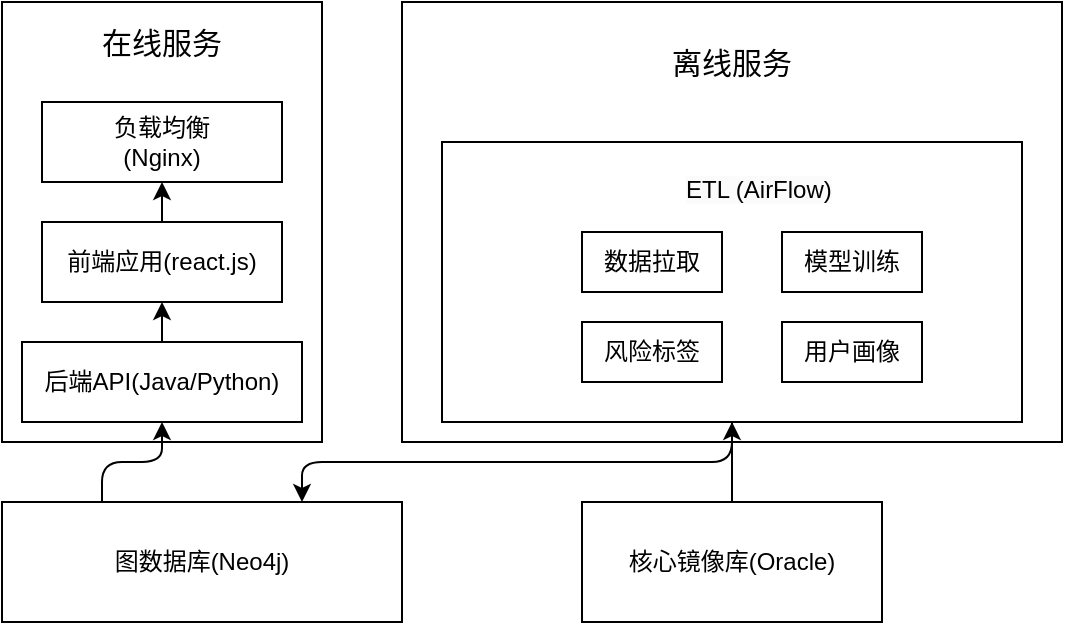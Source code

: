 <mxfile version="21.5.2" type="github" pages="7">
  <diagram id="6RgydICrqF_Up7Ot6GvI" name="技术架构图">
    <mxGraphModel dx="2074" dy="1155" grid="1" gridSize="10" guides="1" tooltips="1" connect="1" arrows="1" fold="1" page="1" pageScale="1" pageWidth="850" pageHeight="1100" math="0" shadow="0">
      <root>
        <mxCell id="0" />
        <mxCell id="1" parent="0" />
        <mxCell id="YqAz-h-w6HjdcNSitB7i-6" value="" style="rounded=0;whiteSpace=wrap;html=1;" parent="1" vertex="1">
          <mxGeometry x="120" y="280" width="160" height="220" as="geometry" />
        </mxCell>
        <mxCell id="YqAz-h-w6HjdcNSitB7i-1" value="前端应用(react.js)" style="rounded=0;whiteSpace=wrap;html=1;" parent="1" vertex="1">
          <mxGeometry x="140" y="390" width="120" height="40" as="geometry" />
        </mxCell>
        <mxCell id="YqAz-h-w6HjdcNSitB7i-2" value="后端API(Java/Python)" style="rounded=0;whiteSpace=wrap;html=1;" parent="1" vertex="1">
          <mxGeometry x="130" y="450" width="140" height="40" as="geometry" />
        </mxCell>
        <mxCell id="YqAz-h-w6HjdcNSitB7i-3" value="" style="endArrow=classic;html=1;entryX=0.5;entryY=1;entryDx=0;entryDy=0;exitX=0.5;exitY=0;exitDx=0;exitDy=0;" parent="1" source="YqAz-h-w6HjdcNSitB7i-2" target="YqAz-h-w6HjdcNSitB7i-1" edge="1">
          <mxGeometry width="50" height="50" relative="1" as="geometry">
            <mxPoint x="390" y="560" as="sourcePoint" />
            <mxPoint x="440" y="510" as="targetPoint" />
          </mxGeometry>
        </mxCell>
        <mxCell id="YqAz-h-w6HjdcNSitB7i-4" value="图数据库(Neo4j)" style="rounded=0;whiteSpace=wrap;html=1;" parent="1" vertex="1">
          <mxGeometry x="120" y="530" width="200" height="60" as="geometry" />
        </mxCell>
        <mxCell id="YqAz-h-w6HjdcNSitB7i-8" value="&lt;font style=&quot;font-size: 15px&quot;&gt;在线服务&lt;/font&gt;" style="text;html=1;strokeColor=none;fillColor=none;align=center;verticalAlign=middle;whiteSpace=wrap;rounded=0;" parent="1" vertex="1">
          <mxGeometry x="160" y="290" width="80" height="20" as="geometry" />
        </mxCell>
        <mxCell id="YqAz-h-w6HjdcNSitB7i-9" value="" style="rounded=0;whiteSpace=wrap;html=1;" parent="1" vertex="1">
          <mxGeometry x="320" y="280" width="330" height="220" as="geometry" />
        </mxCell>
        <mxCell id="YqAz-h-w6HjdcNSitB7i-13" value="&lt;font style=&quot;font-size: 15px&quot;&gt;离线服务&lt;/font&gt;" style="text;html=1;strokeColor=none;fillColor=none;align=center;verticalAlign=middle;whiteSpace=wrap;rounded=0;" parent="1" vertex="1">
          <mxGeometry x="445" y="300" width="80" height="20" as="geometry" />
        </mxCell>
        <mxCell id="YqAz-h-w6HjdcNSitB7i-24" value="" style="edgeStyle=elbowEdgeStyle;elbow=vertical;endArrow=classic;html=1;entryX=0.5;entryY=1;entryDx=0;entryDy=0;exitX=0.25;exitY=0;exitDx=0;exitDy=0;" parent="1" source="YqAz-h-w6HjdcNSitB7i-4" target="YqAz-h-w6HjdcNSitB7i-2" edge="1">
          <mxGeometry width="50" height="50" relative="1" as="geometry">
            <mxPoint x="390" y="510" as="sourcePoint" />
            <mxPoint x="440" y="460" as="targetPoint" />
          </mxGeometry>
        </mxCell>
        <mxCell id="YqAz-h-w6HjdcNSitB7i-25" value="" style="edgeStyle=elbowEdgeStyle;elbow=vertical;endArrow=classic;html=1;exitX=0.5;exitY=1;exitDx=0;exitDy=0;entryX=0.75;entryY=0;entryDx=0;entryDy=0;" parent="1" source="YqAz-h-w6HjdcNSitB7i-10" target="YqAz-h-w6HjdcNSitB7i-4" edge="1">
          <mxGeometry width="50" height="50" relative="1" as="geometry">
            <mxPoint x="245" y="540" as="sourcePoint" />
            <mxPoint x="406" y="540" as="targetPoint" />
            <Array as="points">
              <mxPoint x="380" y="510" />
            </Array>
          </mxGeometry>
        </mxCell>
        <mxCell id="YqAz-h-w6HjdcNSitB7i-26" value="核心镜像库(Oracle)" style="rounded=0;whiteSpace=wrap;html=1;" parent="1" vertex="1">
          <mxGeometry x="410" y="530" width="150" height="60" as="geometry" />
        </mxCell>
        <mxCell id="YqAz-h-w6HjdcNSitB7i-27" value="" style="edgeStyle=elbowEdgeStyle;elbow=vertical;endArrow=none;html=1;exitX=0.5;exitY=1;exitDx=0;exitDy=0;entryX=0.5;entryY=0;entryDx=0;entryDy=0;startArrow=classic;startFill=1;endFill=0;" parent="1" source="YqAz-h-w6HjdcNSitB7i-10" target="YqAz-h-w6HjdcNSitB7i-26" edge="1">
          <mxGeometry width="50" height="50" relative="1" as="geometry">
            <mxPoint x="495" y="440" as="sourcePoint" />
            <mxPoint x="407.5" y="540" as="targetPoint" />
          </mxGeometry>
        </mxCell>
        <mxCell id="YqAz-h-w6HjdcNSitB7i-28" value="负载均衡&lt;br&gt;(Nginx)" style="rounded=0;whiteSpace=wrap;html=1;" parent="1" vertex="1">
          <mxGeometry x="140" y="330" width="120" height="40" as="geometry" />
        </mxCell>
        <mxCell id="WWkaOVveXMTfVkWo0E1d-1" value="" style="endArrow=classic;html=1;entryX=0.5;entryY=1;entryDx=0;entryDy=0;" parent="1" target="YqAz-h-w6HjdcNSitB7i-28" edge="1">
          <mxGeometry width="50" height="50" relative="1" as="geometry">
            <mxPoint x="200" y="390" as="sourcePoint" />
            <mxPoint x="210" y="440" as="targetPoint" />
          </mxGeometry>
        </mxCell>
        <mxCell id="YqAz-h-w6HjdcNSitB7i-10" value="" style="rounded=0;whiteSpace=wrap;html=1;" parent="1" vertex="1">
          <mxGeometry x="340" y="350" width="290" height="140" as="geometry" />
        </mxCell>
        <mxCell id="YqAz-h-w6HjdcNSitB7i-19" value="数据拉取" style="rounded=0;whiteSpace=wrap;html=1;" parent="1" vertex="1">
          <mxGeometry x="410" y="395" width="70" height="30" as="geometry" />
        </mxCell>
        <mxCell id="YqAz-h-w6HjdcNSitB7i-20" value="模型训练" style="rounded=0;whiteSpace=wrap;html=1;" parent="1" vertex="1">
          <mxGeometry x="510" y="395" width="70" height="30" as="geometry" />
        </mxCell>
        <mxCell id="YqAz-h-w6HjdcNSitB7i-21" value="风险标签" style="rounded=0;whiteSpace=wrap;html=1;" parent="1" vertex="1">
          <mxGeometry x="410" y="440" width="70" height="30" as="geometry" />
        </mxCell>
        <mxCell id="6HgxS2PyB8xYXit6VMzc-4" value="&lt;span style=&quot;color: rgb(0, 0, 0); font-family: Helvetica; font-size: 12px; font-style: normal; font-variant-ligatures: normal; font-variant-caps: normal; font-weight: 400; letter-spacing: normal; orphans: 2; text-align: center; text-indent: 0px; text-transform: none; widows: 2; word-spacing: 0px; -webkit-text-stroke-width: 0px; background-color: rgb(251, 251, 251); text-decoration-thickness: initial; text-decoration-style: initial; text-decoration-color: initial; float: none; display: inline !important;&quot;&gt;ETL (AirFlow)&lt;/span&gt;&lt;br style=&quot;border-color: var(--border-color); color: rgb(0, 0, 0); font-family: Helvetica; font-size: 12px; font-style: normal; font-variant-ligatures: normal; font-variant-caps: normal; font-weight: 400; letter-spacing: normal; orphans: 2; text-align: center; text-indent: 0px; text-transform: none; widows: 2; word-spacing: 0px; -webkit-text-stroke-width: 0px; background-color: rgb(251, 251, 251); text-decoration-thickness: initial; text-decoration-style: initial; text-decoration-color: initial;&quot;&gt;" style="text;whiteSpace=wrap;html=1;" vertex="1" parent="1">
          <mxGeometry x="460" y="360" width="80" height="30" as="geometry" />
        </mxCell>
        <mxCell id="6HgxS2PyB8xYXit6VMzc-5" value="用户画像" style="rounded=0;whiteSpace=wrap;html=1;" vertex="1" parent="1">
          <mxGeometry x="510" y="440" width="70" height="30" as="geometry" />
        </mxCell>
      </root>
    </mxGraphModel>
  </diagram>
  <diagram name="理赔 技术架构图" id="eTEM8Vd7qbDomg978h_h">
    <mxGraphModel dx="2074" dy="1155" grid="1" gridSize="10" guides="1" tooltips="1" connect="1" arrows="1" fold="1" page="1" pageScale="1" pageWidth="850" pageHeight="1100" math="0" shadow="0">
      <root>
        <mxCell id="pE2mRgv3mELLWKuftXED-0" />
        <mxCell id="pE2mRgv3mELLWKuftXED-1" parent="pE2mRgv3mELLWKuftXED-0" />
        <mxCell id="pE2mRgv3mELLWKuftXED-2" value="" style="rounded=0;whiteSpace=wrap;html=1;" parent="pE2mRgv3mELLWKuftXED-1" vertex="1">
          <mxGeometry x="130" y="170" width="530" height="240" as="geometry" />
        </mxCell>
        <mxCell id="pE2mRgv3mELLWKuftXED-3" value="前端应用(react.js)" style="rounded=0;whiteSpace=wrap;html=1;" parent="pE2mRgv3mELLWKuftXED-1" vertex="1">
          <mxGeometry x="350" y="270" width="120" height="40" as="geometry" />
        </mxCell>
        <mxCell id="pE2mRgv3mELLWKuftXED-5" value="" style="endArrow=classic;html=1;entryX=0.5;entryY=1;entryDx=0;entryDy=0;exitX=0.5;exitY=0;exitDx=0;exitDy=0;" parent="pE2mRgv3mELLWKuftXED-1" source="pE2mRgv3mELLWKuftXED-4" target="pE2mRgv3mELLWKuftXED-3" edge="1">
          <mxGeometry width="50" height="50" relative="1" as="geometry">
            <mxPoint x="389.5" y="450" as="sourcePoint" />
            <mxPoint x="439.5" y="400" as="targetPoint" />
          </mxGeometry>
        </mxCell>
        <mxCell id="pE2mRgv3mELLWKuftXED-6" value="图数据库(Neo4j)" style="rounded=0;whiteSpace=wrap;html=1;" parent="pE2mRgv3mELLWKuftXED-1" vertex="1">
          <mxGeometry x="130" y="420" width="250" height="60" as="geometry" />
        </mxCell>
        <mxCell id="pE2mRgv3mELLWKuftXED-7" value="&lt;font style=&quot;font-size: 15px&quot;&gt;在线服务&lt;/font&gt;" style="text;html=1;strokeColor=none;fillColor=none;align=center;verticalAlign=middle;whiteSpace=wrap;rounded=0;" parent="pE2mRgv3mELLWKuftXED-1" vertex="1">
          <mxGeometry x="370" y="180" width="80" height="20" as="geometry" />
        </mxCell>
        <mxCell id="pE2mRgv3mELLWKuftXED-14" value="" style="edgeStyle=elbowEdgeStyle;elbow=vertical;endArrow=classic;html=1;entryX=0.5;entryY=1;entryDx=0;entryDy=0;exitX=0.25;exitY=0;exitDx=0;exitDy=0;" parent="pE2mRgv3mELLWKuftXED-1" source="pE2mRgv3mELLWKuftXED-6" target="pE2mRgv3mELLWKuftXED-4" edge="1">
          <mxGeometry width="50" height="50" relative="1" as="geometry">
            <mxPoint x="400" y="400" as="sourcePoint" />
            <mxPoint x="450" y="350" as="targetPoint" />
          </mxGeometry>
        </mxCell>
        <mxCell id="pE2mRgv3mELLWKuftXED-18" value="负载均衡&lt;br&gt;(Nginx)" style="rounded=0;whiteSpace=wrap;html=1;" parent="pE2mRgv3mELLWKuftXED-1" vertex="1">
          <mxGeometry x="350" y="210" width="120" height="40" as="geometry" />
        </mxCell>
        <mxCell id="pE2mRgv3mELLWKuftXED-19" value="消息队列(RocketMQ)" style="rounded=0;whiteSpace=wrap;html=1;" parent="pE2mRgv3mELLWKuftXED-1" vertex="1">
          <mxGeometry x="430" y="420" width="230" height="60" as="geometry" />
        </mxCell>
        <mxCell id="pE2mRgv3mELLWKuftXED-20" value="" style="edgeStyle=elbowEdgeStyle;elbow=vertical;endArrow=classic;html=1;entryX=0.5;entryY=0;entryDx=0;entryDy=0;exitX=0.5;exitY=1;exitDx=0;exitDy=0;startArrow=none;" parent="pE2mRgv3mELLWKuftXED-1" source="pE2mRgv3mELLWKuftXED-4" target="pE2mRgv3mELLWKuftXED-19" edge="1">
          <mxGeometry width="50" height="50" relative="1" as="geometry">
            <mxPoint x="576" y="310" as="sourcePoint" />
            <mxPoint x="290" y="430" as="targetPoint" />
            <Array as="points" />
          </mxGeometry>
        </mxCell>
        <mxCell id="pE2mRgv3mELLWKuftXED-21" value="" style="endArrow=classic;html=1;entryX=0.5;entryY=1;entryDx=0;entryDy=0;exitX=0.5;exitY=0;exitDx=0;exitDy=0;" parent="pE2mRgv3mELLWKuftXED-1" source="pE2mRgv3mELLWKuftXED-3" target="pE2mRgv3mELLWKuftXED-18" edge="1">
          <mxGeometry width="50" height="50" relative="1" as="geometry">
            <mxPoint x="199.5" y="280" as="sourcePoint" />
            <mxPoint x="209.5" y="330" as="targetPoint" />
          </mxGeometry>
        </mxCell>
        <mxCell id="pE2mRgv3mELLWKuftXED-4" value="后端API(Spring-boot)" style="rounded=0;whiteSpace=wrap;html=1;" parent="pE2mRgv3mELLWKuftXED-1" vertex="1">
          <mxGeometry x="350" y="330" width="120" height="40" as="geometry" />
        </mxCell>
      </root>
    </mxGraphModel>
  </diagram>
  <diagram id="1FFrUQSaYlRMK2MxnAn0" name="应用部署拓扑图">
    <mxGraphModel dx="2074" dy="1098" grid="1" gridSize="10" guides="1" tooltips="1" connect="1" arrows="1" fold="1" page="1" pageScale="1" pageWidth="850" pageHeight="1100" math="0" shadow="0">
      <root>
        <mxCell id="J6lK3gyfPiSJ5bxAy8dW-0" />
        <mxCell id="J6lK3gyfPiSJ5bxAy8dW-1" parent="J6lK3gyfPiSJ5bxAy8dW-0" />
        <mxCell id="AL0lNUOTVu000i6iDyiC-1" value="" style="rounded=0;whiteSpace=wrap;html=1;" parent="J6lK3gyfPiSJ5bxAy8dW-1" vertex="1">
          <mxGeometry x="150" y="453" width="120" height="87" as="geometry" />
        </mxCell>
        <mxCell id="aVLW0IZ21ZddwJ_39W-8-0" value="高可用/负载均衡&lt;br&gt;(Nginx)" style="rounded=0;whiteSpace=wrap;html=1;" parent="J6lK3gyfPiSJ5bxAy8dW-1" vertex="1">
          <mxGeometry x="350" y="140" width="120" height="60" as="geometry" />
        </mxCell>
        <mxCell id="aVLW0IZ21ZddwJ_39W-8-8" value="" style="group" parent="J6lK3gyfPiSJ5bxAy8dW-1" vertex="1" connectable="0">
          <mxGeometry x="150" y="230" width="250" height="200" as="geometry" />
        </mxCell>
        <mxCell id="aVLW0IZ21ZddwJ_39W-8-1" value="" style="rounded=0;whiteSpace=wrap;html=1;" parent="aVLW0IZ21ZddwJ_39W-8-8" vertex="1">
          <mxGeometry width="250" height="200" as="geometry" />
        </mxCell>
        <mxCell id="aVLW0IZ21ZddwJ_39W-8-2" value="风险图谱服务器1" style="text;html=1;strokeColor=none;fillColor=none;align=center;verticalAlign=middle;whiteSpace=wrap;rounded=0;" parent="aVLW0IZ21ZddwJ_39W-8-8" vertex="1">
          <mxGeometry x="78.75" y="176.471" width="92.5" height="16.0" as="geometry" />
        </mxCell>
        <mxCell id="aVLW0IZ21ZddwJ_39W-8-3" value="前端(React.js)" style="rounded=0;whiteSpace=wrap;html=1;" parent="aVLW0IZ21ZddwJ_39W-8-8" vertex="1">
          <mxGeometry x="65" y="16.0" width="120" height="32.0" as="geometry" />
        </mxCell>
        <mxCell id="aVLW0IZ21ZddwJ_39W-8-5" value="后端API(Spring-boot)" style="rounded=0;whiteSpace=wrap;html=1;" parent="aVLW0IZ21ZddwJ_39W-8-8" vertex="1">
          <mxGeometry x="65" y="58.4" width="120" height="32.0" as="geometry" />
        </mxCell>
        <mxCell id="aVLW0IZ21ZddwJ_39W-8-6" value="图数据库(Neo4j)" style="rounded=0;whiteSpace=wrap;html=1;" parent="aVLW0IZ21ZddwJ_39W-8-8" vertex="1">
          <mxGeometry x="65" y="140.002" width="120" height="32.0" as="geometry" />
        </mxCell>
        <mxCell id="wgF61aFh5HUikAAwYfkf-1" value="后端API(FastAPI)" style="rounded=0;whiteSpace=wrap;html=1;" vertex="1" parent="aVLW0IZ21ZddwJ_39W-8-8">
          <mxGeometry x="65" y="100.0" width="120" height="32.0" as="geometry" />
        </mxCell>
        <mxCell id="aVLW0IZ21ZddwJ_39W-8-9" value="" style="group" parent="J6lK3gyfPiSJ5bxAy8dW-1" vertex="1" connectable="0">
          <mxGeometry x="425" y="230" width="315" height="200" as="geometry" />
        </mxCell>
        <mxCell id="aVLW0IZ21ZddwJ_39W-8-10" value="" style="rounded=0;whiteSpace=wrap;html=1;" parent="aVLW0IZ21ZddwJ_39W-8-9" vertex="1">
          <mxGeometry width="250" height="200" as="geometry" />
        </mxCell>
        <mxCell id="aVLW0IZ21ZddwJ_39W-8-11" value="风险图谱服务器2" style="text;html=1;strokeColor=none;fillColor=none;align=center;verticalAlign=middle;whiteSpace=wrap;rounded=0;" parent="aVLW0IZ21ZddwJ_39W-8-9" vertex="1">
          <mxGeometry x="78.75" y="180.0" width="92.5" height="16.0" as="geometry" />
        </mxCell>
        <mxCell id="aVLW0IZ21ZddwJ_39W-8-12" value="前端(React.js)" style="rounded=0;whiteSpace=wrap;html=1;" parent="aVLW0IZ21ZddwJ_39W-8-9" vertex="1">
          <mxGeometry x="65" y="16.0" width="120" height="32.0" as="geometry" />
        </mxCell>
        <mxCell id="aVLW0IZ21ZddwJ_39W-8-14" value="后端API(Spring-boot)" style="rounded=0;whiteSpace=wrap;html=1;" parent="aVLW0IZ21ZddwJ_39W-8-9" vertex="1">
          <mxGeometry x="65" y="58.4" width="120" height="32.0" as="geometry" />
        </mxCell>
        <mxCell id="aVLW0IZ21ZddwJ_39W-8-15" value="图数据库(Neo4j)" style="rounded=0;whiteSpace=wrap;html=1;" parent="aVLW0IZ21ZddwJ_39W-8-9" vertex="1">
          <mxGeometry x="65" y="140" width="120" height="32.0" as="geometry" />
        </mxCell>
        <mxCell id="wgF61aFh5HUikAAwYfkf-4" value="后端API(FastAPI)" style="rounded=0;whiteSpace=wrap;html=1;" vertex="1" parent="aVLW0IZ21ZddwJ_39W-8-9">
          <mxGeometry x="65" y="98" width="120" height="32.0" as="geometry" />
        </mxCell>
        <mxCell id="iB21ljo4fx0id0gEnMYG-0" value="" style="edgeStyle=elbowEdgeStyle;elbow=vertical;endArrow=classic;html=1;exitX=0.5;exitY=0;exitDx=0;exitDy=0;" parent="J6lK3gyfPiSJ5bxAy8dW-1" source="aVLW0IZ21ZddwJ_39W-8-3" target="aVLW0IZ21ZddwJ_39W-8-0" edge="1">
          <mxGeometry width="50" height="50" relative="1" as="geometry">
            <mxPoint x="400" y="460" as="sourcePoint" />
            <mxPoint x="410" y="210" as="targetPoint" />
            <Array as="points">
              <mxPoint x="340" y="220" />
            </Array>
          </mxGeometry>
        </mxCell>
        <mxCell id="iB21ljo4fx0id0gEnMYG-1" value="" style="edgeStyle=elbowEdgeStyle;elbow=vertical;endArrow=classic;html=1;exitX=0.5;exitY=0;exitDx=0;exitDy=0;entryX=0.5;entryY=1;entryDx=0;entryDy=0;" parent="J6lK3gyfPiSJ5bxAy8dW-1" source="aVLW0IZ21ZddwJ_39W-8-12" target="aVLW0IZ21ZddwJ_39W-8-0" edge="1">
          <mxGeometry width="50" height="50" relative="1" as="geometry">
            <mxPoint x="285" y="260" as="sourcePoint" />
            <mxPoint x="420" y="220" as="targetPoint" />
            <Array as="points">
              <mxPoint x="480" y="220" />
            </Array>
          </mxGeometry>
        </mxCell>
        <mxCell id="iB21ljo4fx0id0gEnMYG-2" value="" style="edgeStyle=elbowEdgeStyle;elbow=vertical;endArrow=classic;html=1;exitX=0.5;exitY=0;exitDx=0;exitDy=0;entryX=0.5;entryY=1;entryDx=0;entryDy=0;" parent="J6lK3gyfPiSJ5bxAy8dW-1" source="aVLW0IZ21ZddwJ_39W-8-29" target="aVLW0IZ21ZddwJ_39W-8-15" edge="1">
          <mxGeometry width="50" height="50" relative="1" as="geometry">
            <mxPoint x="400" y="413" as="sourcePoint" />
            <mxPoint x="450" y="363" as="targetPoint" />
            <Array as="points">
              <mxPoint x="510" y="443" />
            </Array>
          </mxGeometry>
        </mxCell>
        <mxCell id="iB21ljo4fx0id0gEnMYG-3" value="" style="edgeStyle=elbowEdgeStyle;elbow=vertical;endArrow=classic;html=1;exitX=0.5;exitY=0;exitDx=0;exitDy=0;entryX=0.5;entryY=1;entryDx=0;entryDy=0;" parent="J6lK3gyfPiSJ5bxAy8dW-1" source="aVLW0IZ21ZddwJ_39W-8-29" target="aVLW0IZ21ZddwJ_39W-8-6" edge="1">
          <mxGeometry width="50" height="50" relative="1" as="geometry">
            <mxPoint x="465" y="483" as="sourcePoint" />
            <mxPoint x="560" y="403" as="targetPoint" />
            <Array as="points">
              <mxPoint x="370" y="443" />
            </Array>
          </mxGeometry>
        </mxCell>
        <mxCell id="aVLW0IZ21ZddwJ_39W-8-17" value="" style="rounded=0;whiteSpace=wrap;html=1;" parent="J6lK3gyfPiSJ5bxAy8dW-1" vertex="1">
          <mxGeometry x="300" y="453" width="380" height="170" as="geometry" />
        </mxCell>
        <mxCell id="aVLW0IZ21ZddwJ_39W-8-28" value="核心镜像&lt;br&gt;(Oracle)" style="rounded=0;whiteSpace=wrap;html=1;" parent="J6lK3gyfPiSJ5bxAy8dW-1" vertex="1">
          <mxGeometry x="197.5" y="473" width="55" height="60" as="geometry" />
        </mxCell>
        <mxCell id="iB21ljo4fx0id0gEnMYG-5" value="" style="endArrow=classic;html=1;exitX=1;exitY=0.5;exitDx=0;exitDy=0;entryX=0;entryY=0.5;entryDx=0;entryDy=0;" parent="J6lK3gyfPiSJ5bxAy8dW-1" source="aVLW0IZ21ZddwJ_39W-8-28" target="8Hg2ruLWPWHMfm1rcw9i-0" edge="1">
          <mxGeometry width="50" height="50" relative="1" as="geometry">
            <mxPoint x="400" y="413" as="sourcePoint" />
            <mxPoint x="430" y="383" as="targetPoint" />
          </mxGeometry>
        </mxCell>
        <mxCell id="AL0lNUOTVu000i6iDyiC-0" value="" style="group" parent="J6lK3gyfPiSJ5bxAy8dW-1" vertex="1" connectable="0">
          <mxGeometry x="310" y="473" width="352.5" height="140" as="geometry" />
        </mxCell>
        <mxCell id="aVLW0IZ21ZddwJ_39W-8-18" value="模型训练服务器" style="text;html=1;strokeColor=none;fillColor=none;align=center;verticalAlign=middle;whiteSpace=wrap;rounded=0;" parent="AL0lNUOTVu000i6iDyiC-0" vertex="1">
          <mxGeometry x="122.5" y="120" width="95" height="20" as="geometry" />
        </mxCell>
        <mxCell id="aVLW0IZ21ZddwJ_39W-8-26" value="系统监控组件" style="rounded=0;whiteSpace=wrap;html=1;" parent="AL0lNUOTVu000i6iDyiC-0" vertex="1">
          <mxGeometry y="90" width="100" height="30" as="geometry" />
        </mxCell>
        <mxCell id="aVLW0IZ21ZddwJ_39W-8-27" value="模型迭代性能监控组件" style="rounded=0;whiteSpace=wrap;html=1;" parent="AL0lNUOTVu000i6iDyiC-0" vertex="1">
          <mxGeometry x="227.5" y="90" width="125" height="30" as="geometry" />
        </mxCell>
        <mxCell id="aVLW0IZ21ZddwJ_39W-8-29" value="&lt;br&gt;&lt;br&gt;&lt;br&gt;Airflow" style="rounded=0;whiteSpace=wrap;html=1;" parent="AL0lNUOTVu000i6iDyiC-0" vertex="1">
          <mxGeometry width="350" height="60" as="geometry" />
        </mxCell>
        <mxCell id="8Hg2ruLWPWHMfm1rcw9i-0" value="数据拉取" style="rounded=0;whiteSpace=wrap;html=1;" parent="AL0lNUOTVu000i6iDyiC-0" vertex="1">
          <mxGeometry x="19.75" y="15" width="60.5" height="30" as="geometry" />
        </mxCell>
        <mxCell id="8Hg2ruLWPWHMfm1rcw9i-1" value="模型训练" style="rounded=0;whiteSpace=wrap;html=1;" parent="AL0lNUOTVu000i6iDyiC-0" vertex="1">
          <mxGeometry x="100" y="15" width="63" height="30" as="geometry" />
        </mxCell>
        <mxCell id="8Hg2ruLWPWHMfm1rcw9i-2" value="风险标签" style="rounded=0;whiteSpace=wrap;html=1;" parent="AL0lNUOTVu000i6iDyiC-0" vertex="1">
          <mxGeometry x="200" y="15" width="56.75" height="30" as="geometry" />
        </mxCell>
        <mxCell id="iB21ljo4fx0id0gEnMYG-4" value="" style="edgeStyle=elbowEdgeStyle;elbow=vertical;endArrow=classic;html=1;entryX=0.5;entryY=0;entryDx=0;entryDy=0;exitX=0.5;exitY=1;exitDx=0;exitDy=0;" parent="AL0lNUOTVu000i6iDyiC-0" source="8Hg2ruLWPWHMfm1rcw9i-1" target="aVLW0IZ21ZddwJ_39W-8-27" edge="1">
          <mxGeometry width="50" height="50" relative="1" as="geometry">
            <mxPoint x="120" y="-60" as="sourcePoint" />
            <mxPoint x="170" y="-110" as="targetPoint" />
            <Array as="points">
              <mxPoint x="230" y="70" />
            </Array>
          </mxGeometry>
        </mxCell>
        <mxCell id="wgF61aFh5HUikAAwYfkf-5" value="用户画像" style="rounded=0;whiteSpace=wrap;html=1;" vertex="1" parent="AL0lNUOTVu000i6iDyiC-0">
          <mxGeometry x="280" y="15" width="56.75" height="30" as="geometry" />
        </mxCell>
        <mxCell id="AL0lNUOTVu000i6iDyiC-3" value="" style="rounded=0;whiteSpace=wrap;html=1;" parent="J6lK3gyfPiSJ5bxAy8dW-1" vertex="1">
          <mxGeometry x="150" y="550" width="120" height="80" as="geometry" />
        </mxCell>
        <mxCell id="AL0lNUOTVu000i6iDyiC-4" value="核心镜像&lt;br&gt;(Oracle)" style="rounded=0;whiteSpace=wrap;html=1;" parent="J6lK3gyfPiSJ5bxAy8dW-1" vertex="1">
          <mxGeometry x="197.5" y="560" width="55" height="60" as="geometry" />
        </mxCell>
        <mxCell id="AL0lNUOTVu000i6iDyiC-5" value="从库" style="text;html=1;strokeColor=none;fillColor=none;align=center;verticalAlign=middle;whiteSpace=wrap;rounded=0;" parent="J6lK3gyfPiSJ5bxAy8dW-1" vertex="1">
          <mxGeometry x="137.5" y="575" width="60" height="30" as="geometry" />
        </mxCell>
        <mxCell id="AL0lNUOTVu000i6iDyiC-6" value="主库" style="text;html=1;strokeColor=none;fillColor=none;align=center;verticalAlign=middle;whiteSpace=wrap;rounded=0;" parent="J6lK3gyfPiSJ5bxAy8dW-1" vertex="1">
          <mxGeometry x="140" y="488" width="60" height="30" as="geometry" />
        </mxCell>
        <mxCell id="AL0lNUOTVu000i6iDyiC-7" value="" style="endArrow=none;html=1;rounded=0;exitX=0.5;exitY=0;exitDx=0;exitDy=0;entryX=0.5;entryY=1;entryDx=0;entryDy=0;" parent="J6lK3gyfPiSJ5bxAy8dW-1" source="AL0lNUOTVu000i6iDyiC-4" target="aVLW0IZ21ZddwJ_39W-8-28" edge="1">
          <mxGeometry width="50" height="50" relative="1" as="geometry">
            <mxPoint x="400" y="640" as="sourcePoint" />
            <mxPoint x="450" y="590" as="targetPoint" />
          </mxGeometry>
        </mxCell>
      </root>
    </mxGraphModel>
  </diagram>
  <diagram name="理赔 应用部署拓扑图" id="Uefx6NrnaNSI32I04Hg5">
    <mxGraphModel dx="2074" dy="1155" grid="1" gridSize="10" guides="1" tooltips="1" connect="1" arrows="1" fold="1" page="1" pageScale="1" pageWidth="850" pageHeight="1100" math="0" shadow="0">
      <root>
        <mxCell id="G5rFIksgKhNfPpiQTcco-0" />
        <mxCell id="G5rFIksgKhNfPpiQTcco-1" parent="G5rFIksgKhNfPpiQTcco-0" />
        <mxCell id="G5rFIksgKhNfPpiQTcco-3" value="高可用/负载均衡&lt;br&gt;(Nginx)" style="rounded=0;whiteSpace=wrap;html=1;" parent="G5rFIksgKhNfPpiQTcco-1" vertex="1">
          <mxGeometry x="350" y="140" width="120" height="60" as="geometry" />
        </mxCell>
        <mxCell id="G5rFIksgKhNfPpiQTcco-4" value="" style="group" parent="G5rFIksgKhNfPpiQTcco-1" vertex="1" connectable="0">
          <mxGeometry x="150" y="230" width="250" height="170" as="geometry" />
        </mxCell>
        <mxCell id="G5rFIksgKhNfPpiQTcco-5" value="" style="rounded=0;whiteSpace=wrap;html=1;" parent="G5rFIksgKhNfPpiQTcco-4" vertex="1">
          <mxGeometry width="250" height="170" as="geometry" />
        </mxCell>
        <mxCell id="G5rFIksgKhNfPpiQTcco-6" value="风险图谱服务器1" style="text;html=1;strokeColor=none;fillColor=none;align=center;verticalAlign=middle;whiteSpace=wrap;rounded=0;" parent="G5rFIksgKhNfPpiQTcco-4" vertex="1">
          <mxGeometry x="78.75" y="130.22" width="92.5" height="13.6" as="geometry" />
        </mxCell>
        <mxCell id="G5rFIksgKhNfPpiQTcco-7" value="前端(React.js)" style="rounded=0;whiteSpace=wrap;html=1;" parent="G5rFIksgKhNfPpiQTcco-4" vertex="1">
          <mxGeometry x="65" y="26.18" width="120" height="27.2" as="geometry" />
        </mxCell>
        <mxCell id="G5rFIksgKhNfPpiQTcco-8" value="后端API(FastApi)" style="rounded=0;whiteSpace=wrap;html=1;" parent="G5rFIksgKhNfPpiQTcco-4" vertex="1">
          <mxGeometry x="65" y="62.22" width="120" height="27.2" as="geometry" />
        </mxCell>
        <mxCell id="G5rFIksgKhNfPpiQTcco-9" value="图数据库(Neo4j)" style="rounded=0;whiteSpace=wrap;html=1;" parent="G5rFIksgKhNfPpiQTcco-4" vertex="1">
          <mxGeometry x="65" y="96.22" width="120" height="27.2" as="geometry" />
        </mxCell>
        <mxCell id="G5rFIksgKhNfPpiQTcco-10" value="" style="group" parent="G5rFIksgKhNfPpiQTcco-1" vertex="1" connectable="0">
          <mxGeometry x="425" y="230" width="315" height="170" as="geometry" />
        </mxCell>
        <mxCell id="G5rFIksgKhNfPpiQTcco-11" value="" style="rounded=0;whiteSpace=wrap;html=1;" parent="G5rFIksgKhNfPpiQTcco-10" vertex="1">
          <mxGeometry width="250" height="170" as="geometry" />
        </mxCell>
        <mxCell id="G5rFIksgKhNfPpiQTcco-12" value="风险图谱服务器2" style="text;html=1;strokeColor=none;fillColor=none;align=center;verticalAlign=middle;whiteSpace=wrap;rounded=0;" parent="G5rFIksgKhNfPpiQTcco-10" vertex="1">
          <mxGeometry x="78.75" y="130.22" width="92.5" height="13.6" as="geometry" />
        </mxCell>
        <mxCell id="G5rFIksgKhNfPpiQTcco-13" value="前端(React.js)" style="rounded=0;whiteSpace=wrap;html=1;" parent="G5rFIksgKhNfPpiQTcco-10" vertex="1">
          <mxGeometry x="65" y="26.18" width="120" height="27.2" as="geometry" />
        </mxCell>
        <mxCell id="G5rFIksgKhNfPpiQTcco-14" value="后端API(FastApi)" style="rounded=0;whiteSpace=wrap;html=1;" parent="G5rFIksgKhNfPpiQTcco-10" vertex="1">
          <mxGeometry x="65" y="62.22" width="120" height="27.2" as="geometry" />
        </mxCell>
        <mxCell id="G5rFIksgKhNfPpiQTcco-15" value="图数据库(Neo4j)" style="rounded=0;whiteSpace=wrap;html=1;" parent="G5rFIksgKhNfPpiQTcco-10" vertex="1">
          <mxGeometry x="65" y="96.22" width="120" height="27.2" as="geometry" />
        </mxCell>
        <mxCell id="G5rFIksgKhNfPpiQTcco-16" value="" style="edgeStyle=elbowEdgeStyle;elbow=vertical;endArrow=classic;html=1;exitX=0.5;exitY=0;exitDx=0;exitDy=0;" parent="G5rFIksgKhNfPpiQTcco-1" source="G5rFIksgKhNfPpiQTcco-7" target="G5rFIksgKhNfPpiQTcco-3" edge="1">
          <mxGeometry width="50" height="50" relative="1" as="geometry">
            <mxPoint x="400" y="460" as="sourcePoint" />
            <mxPoint x="410" y="210" as="targetPoint" />
            <Array as="points">
              <mxPoint x="340" y="220" />
            </Array>
          </mxGeometry>
        </mxCell>
        <mxCell id="G5rFIksgKhNfPpiQTcco-17" value="" style="edgeStyle=elbowEdgeStyle;elbow=vertical;endArrow=classic;html=1;exitX=0.5;exitY=0;exitDx=0;exitDy=0;entryX=0.5;entryY=1;entryDx=0;entryDy=0;" parent="G5rFIksgKhNfPpiQTcco-1" source="G5rFIksgKhNfPpiQTcco-13" target="G5rFIksgKhNfPpiQTcco-3" edge="1">
          <mxGeometry width="50" height="50" relative="1" as="geometry">
            <mxPoint x="285" y="260" as="sourcePoint" />
            <mxPoint x="420" y="220" as="targetPoint" />
            <Array as="points">
              <mxPoint x="480" y="220" />
            </Array>
          </mxGeometry>
        </mxCell>
      </root>
    </mxGraphModel>
  </diagram>
  <diagram id="UL5NDFYmmdDWCWEXs-V5" name="数据流向图">
    <mxGraphModel dx="2074" dy="1155" grid="1" gridSize="10" guides="1" tooltips="1" connect="1" arrows="1" fold="1" page="1" pageScale="1" pageWidth="850" pageHeight="1100" math="0" shadow="0">
      <root>
        <mxCell id="qpv_vnCNV6HC7hxUtdJv-0" />
        <mxCell id="qpv_vnCNV6HC7hxUtdJv-1" parent="qpv_vnCNV6HC7hxUtdJv-0" />
        <mxCell id="jTl3cZE2TD3DU1JpzOqJ-14" value="核心镜像库(Oracle)" style="rounded=0;whiteSpace=wrap;html=1;" parent="qpv_vnCNV6HC7hxUtdJv-1" vertex="1">
          <mxGeometry x="60" y="520" width="130" height="60" as="geometry" />
        </mxCell>
        <mxCell id="jTl3cZE2TD3DU1JpzOqJ-17" value="ETL&lt;br&gt;(AirFlow)&lt;br&gt;&lt;br&gt;&lt;br&gt;&lt;br&gt;&lt;br&gt;&lt;br&gt;&lt;br&gt;&lt;br&gt;&lt;br&gt;&lt;br&gt;&lt;br&gt;&lt;br&gt;&lt;br&gt;&lt;br&gt;&lt;br&gt;&lt;br&gt;&lt;br&gt;&lt;br&gt;&lt;br&gt;&lt;br&gt;" style="rounded=0;whiteSpace=wrap;html=1;" parent="qpv_vnCNV6HC7hxUtdJv-1" vertex="1">
          <mxGeometry x="230" y="420" width="130" height="320" as="geometry" />
        </mxCell>
        <mxCell id="jTl3cZE2TD3DU1JpzOqJ-18" value="数据拉取" style="rounded=0;whiteSpace=wrap;html=1;" parent="qpv_vnCNV6HC7hxUtdJv-1" vertex="1">
          <mxGeometry x="261" y="470" width="70" height="40" as="geometry" />
        </mxCell>
        <mxCell id="jTl3cZE2TD3DU1JpzOqJ-19" value="模型训练" style="rounded=0;whiteSpace=wrap;html=1;" parent="qpv_vnCNV6HC7hxUtdJv-1" vertex="1">
          <mxGeometry x="261" y="530" width="70" height="40" as="geometry" />
        </mxCell>
        <mxCell id="jTl3cZE2TD3DU1JpzOqJ-20" value="风险标签" style="rounded=0;whiteSpace=wrap;html=1;" parent="qpv_vnCNV6HC7hxUtdJv-1" vertex="1">
          <mxGeometry x="261" y="600" width="70" height="40" as="geometry" />
        </mxCell>
        <mxCell id="jTl3cZE2TD3DU1JpzOqJ-21" value="" style="edgeStyle=elbowEdgeStyle;elbow=horizontal;endArrow=classic;html=1;exitX=1;exitY=0.5;exitDx=0;exitDy=0;entryX=0;entryY=0.5;entryDx=0;entryDy=0;" parent="qpv_vnCNV6HC7hxUtdJv-1" source="jTl3cZE2TD3DU1JpzOqJ-14" target="jTl3cZE2TD3DU1JpzOqJ-18" edge="1">
          <mxGeometry width="50" height="50" relative="1" as="geometry">
            <mxPoint x="400" y="500" as="sourcePoint" />
            <mxPoint x="450" y="450" as="targetPoint" />
          </mxGeometry>
        </mxCell>
        <mxCell id="jTl3cZE2TD3DU1JpzOqJ-22" value="图数据库(Neo4j)" style="rounded=0;whiteSpace=wrap;html=1;" parent="qpv_vnCNV6HC7hxUtdJv-1" vertex="1">
          <mxGeometry x="405" y="520" width="130" height="60" as="geometry" />
        </mxCell>
        <mxCell id="jTl3cZE2TD3DU1JpzOqJ-24" value="" style="edgeStyle=elbowEdgeStyle;elbow=vertical;endArrow=classic;html=1;entryX=0.5;entryY=0;entryDx=0;entryDy=0;exitX=1;exitY=0.5;exitDx=0;exitDy=0;" parent="qpv_vnCNV6HC7hxUtdJv-1" source="jTl3cZE2TD3DU1JpzOqJ-18" target="jTl3cZE2TD3DU1JpzOqJ-22" edge="1">
          <mxGeometry width="50" height="50" relative="1" as="geometry">
            <mxPoint x="400" y="500" as="sourcePoint" />
            <mxPoint x="450" y="450" as="targetPoint" />
            <Array as="points">
              <mxPoint x="400" y="490" />
            </Array>
          </mxGeometry>
        </mxCell>
        <mxCell id="jTl3cZE2TD3DU1JpzOqJ-25" value="" style="endArrow=classic;html=1;entryX=1;entryY=0.5;entryDx=0;entryDy=0;exitX=0;exitY=0.5;exitDx=0;exitDy=0;" parent="qpv_vnCNV6HC7hxUtdJv-1" source="jTl3cZE2TD3DU1JpzOqJ-22" target="jTl3cZE2TD3DU1JpzOqJ-19" edge="1">
          <mxGeometry width="50" height="50" relative="1" as="geometry">
            <mxPoint x="400" y="500" as="sourcePoint" />
            <mxPoint x="450" y="450" as="targetPoint" />
          </mxGeometry>
        </mxCell>
        <mxCell id="jTl3cZE2TD3DU1JpzOqJ-26" value="" style="endArrow=classic;html=1;exitX=0.5;exitY=1;exitDx=0;exitDy=0;entryX=0.5;entryY=0;entryDx=0;entryDy=0;" parent="qpv_vnCNV6HC7hxUtdJv-1" source="jTl3cZE2TD3DU1JpzOqJ-19" target="jTl3cZE2TD3DU1JpzOqJ-20" edge="1">
          <mxGeometry width="50" height="50" relative="1" as="geometry">
            <mxPoint x="400" y="500" as="sourcePoint" />
            <mxPoint x="450" y="450" as="targetPoint" />
          </mxGeometry>
        </mxCell>
        <mxCell id="jTl3cZE2TD3DU1JpzOqJ-27" value="" style="edgeStyle=elbowEdgeStyle;elbow=vertical;endArrow=classic;html=1;entryX=1;entryY=0.5;entryDx=0;entryDy=0;exitX=0.5;exitY=1;exitDx=0;exitDy=0;" parent="qpv_vnCNV6HC7hxUtdJv-1" source="jTl3cZE2TD3DU1JpzOqJ-22" target="jTl3cZE2TD3DU1JpzOqJ-20" edge="1">
          <mxGeometry width="50" height="50" relative="1" as="geometry">
            <mxPoint x="341" y="500" as="sourcePoint" />
            <mxPoint x="480" y="530" as="targetPoint" />
            <Array as="points">
              <mxPoint x="390" y="620" />
            </Array>
          </mxGeometry>
        </mxCell>
        <mxCell id="jTl3cZE2TD3DU1JpzOqJ-28" value="" style="edgeStyle=elbowEdgeStyle;elbow=vertical;endArrow=classic;html=1;exitX=0.5;exitY=1;exitDx=0;exitDy=0;entryX=0.75;entryY=1;entryDx=0;entryDy=0;" parent="qpv_vnCNV6HC7hxUtdJv-1" source="jTl3cZE2TD3DU1JpzOqJ-20" target="jTl3cZE2TD3DU1JpzOqJ-22" edge="1">
          <mxGeometry width="50" height="50" relative="1" as="geometry">
            <mxPoint x="400" y="500" as="sourcePoint" />
            <mxPoint x="450" y="450" as="targetPoint" />
            <Array as="points">
              <mxPoint x="400" y="670" />
            </Array>
          </mxGeometry>
        </mxCell>
        <mxCell id="jTl3cZE2TD3DU1JpzOqJ-29" value="后端API" style="rounded=0;whiteSpace=wrap;html=1;" parent="qpv_vnCNV6HC7hxUtdJv-1" vertex="1">
          <mxGeometry x="580" y="530" width="70" height="40" as="geometry" />
        </mxCell>
        <mxCell id="jTl3cZE2TD3DU1JpzOqJ-30" value="" style="endArrow=classic;html=1;entryX=0;entryY=0.5;entryDx=0;entryDy=0;exitX=1;exitY=0.5;exitDx=0;exitDy=0;" parent="qpv_vnCNV6HC7hxUtdJv-1" source="jTl3cZE2TD3DU1JpzOqJ-22" target="jTl3cZE2TD3DU1JpzOqJ-29" edge="1">
          <mxGeometry width="50" height="50" relative="1" as="geometry">
            <mxPoint x="400" y="500" as="sourcePoint" />
            <mxPoint x="450" y="450" as="targetPoint" />
          </mxGeometry>
        </mxCell>
        <mxCell id="jTl3cZE2TD3DU1JpzOqJ-31" value="前端应用" style="rounded=0;whiteSpace=wrap;html=1;" parent="qpv_vnCNV6HC7hxUtdJv-1" vertex="1">
          <mxGeometry x="700" y="530" width="70" height="40" as="geometry" />
        </mxCell>
        <mxCell id="jTl3cZE2TD3DU1JpzOqJ-32" value="" style="endArrow=classic;html=1;entryX=0;entryY=0.5;entryDx=0;entryDy=0;exitX=1;exitY=0.5;exitDx=0;exitDy=0;" parent="qpv_vnCNV6HC7hxUtdJv-1" source="jTl3cZE2TD3DU1JpzOqJ-29" target="jTl3cZE2TD3DU1JpzOqJ-31" edge="1">
          <mxGeometry width="50" height="50" relative="1" as="geometry">
            <mxPoint x="545" y="560" as="sourcePoint" />
            <mxPoint x="590" y="560" as="targetPoint" />
          </mxGeometry>
        </mxCell>
        <mxCell id="Ke_MiJOTaXX_mKwtnipO-1" style="edgeStyle=orthogonalEdgeStyle;rounded=0;orthogonalLoop=1;jettySize=auto;html=1;entryX=1;entryY=0.75;entryDx=0;entryDy=0;" edge="1" parent="qpv_vnCNV6HC7hxUtdJv-1" source="Ke_MiJOTaXX_mKwtnipO-0" target="jTl3cZE2TD3DU1JpzOqJ-22">
          <mxGeometry relative="1" as="geometry" />
        </mxCell>
        <mxCell id="Ke_MiJOTaXX_mKwtnipO-0" value="用户画像" style="rounded=0;whiteSpace=wrap;html=1;" vertex="1" parent="qpv_vnCNV6HC7hxUtdJv-1">
          <mxGeometry x="261" y="690" width="70" height="40" as="geometry" />
        </mxCell>
        <mxCell id="Ke_MiJOTaXX_mKwtnipO-2" style="edgeStyle=orthogonalEdgeStyle;rounded=0;orthogonalLoop=1;jettySize=auto;html=1;" edge="1" parent="qpv_vnCNV6HC7hxUtdJv-1" source="jTl3cZE2TD3DU1JpzOqJ-14" target="Ke_MiJOTaXX_mKwtnipO-0">
          <mxGeometry relative="1" as="geometry">
            <mxPoint x="125" y="730" as="targetPoint" />
            <Array as="points">
              <mxPoint x="120" y="710" />
            </Array>
          </mxGeometry>
        </mxCell>
      </root>
    </mxGraphModel>
  </diagram>
  <diagram name="理赔 数据流向图" id="qUswY-pW2Ik7gcRo7-7O">
    <mxGraphModel dx="2074" dy="1098" grid="1" gridSize="10" guides="1" tooltips="1" connect="1" arrows="1" fold="1" page="1" pageScale="1" pageWidth="850" pageHeight="1100" math="0" shadow="0">
      <root>
        <mxCell id="ABh1y4KO2UoATcZSSL96-0" />
        <mxCell id="ABh1y4KO2UoATcZSSL96-1" parent="ABh1y4KO2UoATcZSSL96-0" />
        <mxCell id="ABh1y4KO2UoATcZSSL96-8" value="图数据库(Neo4j)" style="rounded=0;whiteSpace=wrap;html=1;" parent="ABh1y4KO2UoATcZSSL96-1" vertex="1">
          <mxGeometry x="110" y="460" width="130" height="60" as="geometry" />
        </mxCell>
        <mxCell id="m6ao8h0m_ph_1f8lopXz-3" style="edgeStyle=orthogonalEdgeStyle;rounded=0;orthogonalLoop=1;jettySize=auto;html=1;entryX=0.5;entryY=1;entryDx=0;entryDy=0;" edge="1" parent="ABh1y4KO2UoATcZSSL96-1" source="ABh1y4KO2UoATcZSSL96-14" target="ABh1y4KO2UoATcZSSL96-8">
          <mxGeometry relative="1" as="geometry">
            <Array as="points">
              <mxPoint x="390" y="560" />
              <mxPoint x="175" y="560" />
            </Array>
          </mxGeometry>
        </mxCell>
        <mxCell id="-v47dD8qJqHUYmP4SoPX-1" value="计算结果缓存" style="edgeLabel;html=1;align=center;verticalAlign=middle;resizable=0;points=[];" vertex="1" connectable="0" parent="m6ao8h0m_ph_1f8lopXz-3">
          <mxGeometry x="-0.065" relative="1" as="geometry">
            <mxPoint x="-20" as="offset" />
          </mxGeometry>
        </mxCell>
        <mxCell id="ABh1y4KO2UoATcZSSL96-14" value="后端API" style="rounded=0;whiteSpace=wrap;html=1;" parent="ABh1y4KO2UoATcZSSL96-1" vertex="1">
          <mxGeometry x="355" y="470" width="70" height="40" as="geometry" />
        </mxCell>
        <mxCell id="ABh1y4KO2UoATcZSSL96-15" value="" style="endArrow=classic;html=1;entryX=0;entryY=0.5;entryDx=0;entryDy=0;exitX=1;exitY=0.5;exitDx=0;exitDy=0;" parent="ABh1y4KO2UoATcZSSL96-1" source="ABh1y4KO2UoATcZSSL96-8" target="ABh1y4KO2UoATcZSSL96-14" edge="1">
          <mxGeometry width="50" height="50" relative="1" as="geometry">
            <mxPoint x="224" y="440" as="sourcePoint" />
            <mxPoint x="274" y="390" as="targetPoint" />
          </mxGeometry>
        </mxCell>
        <mxCell id="m6ao8h0m_ph_1f8lopXz-1" value="历史数据" style="edgeLabel;html=1;align=center;verticalAlign=middle;resizable=0;points=[];" vertex="1" connectable="0" parent="ABh1y4KO2UoATcZSSL96-15">
          <mxGeometry x="-0.015" y="-2" relative="1" as="geometry">
            <mxPoint x="-7" y="-2" as="offset" />
          </mxGeometry>
        </mxCell>
        <mxCell id="ABh1y4KO2UoATcZSSL96-16" value="前端应用" style="rounded=0;whiteSpace=wrap;html=1;" parent="ABh1y4KO2UoATcZSSL96-1" vertex="1">
          <mxGeometry x="550" y="470" width="70" height="40" as="geometry" />
        </mxCell>
        <mxCell id="ABh1y4KO2UoATcZSSL96-17" value="" style="endArrow=classic;html=1;entryX=0;entryY=0.5;entryDx=0;entryDy=0;exitX=1;exitY=0.5;exitDx=0;exitDy=0;" parent="ABh1y4KO2UoATcZSSL96-1" source="ABh1y4KO2UoATcZSSL96-14" target="ABh1y4KO2UoATcZSSL96-16" edge="1">
          <mxGeometry width="50" height="50" relative="1" as="geometry">
            <mxPoint x="369" y="500" as="sourcePoint" />
            <mxPoint x="414" y="500" as="targetPoint" />
          </mxGeometry>
        </mxCell>
        <mxCell id="-v47dD8qJqHUYmP4SoPX-0" value="计算结果" style="edgeLabel;html=1;align=center;verticalAlign=middle;resizable=0;points=[];" vertex="1" connectable="0" parent="ABh1y4KO2UoATcZSSL96-17">
          <mxGeometry x="-0.12" y="3" relative="1" as="geometry">
            <mxPoint x="10" y="3" as="offset" />
          </mxGeometry>
        </mxCell>
        <mxCell id="zsDvxFRIwsg9LDjBRS95-0" value="核心赔案信息API" style="rounded=0;whiteSpace=wrap;html=1;" parent="ABh1y4KO2UoATcZSSL96-1" vertex="1">
          <mxGeometry x="325" y="360" width="130" height="60" as="geometry" />
        </mxCell>
        <mxCell id="zsDvxFRIwsg9LDjBRS95-1" value="实时数据" style="endArrow=classic;html=1;rounded=0;entryX=0.5;entryY=0;entryDx=0;entryDy=0;exitX=0.5;exitY=1;exitDx=0;exitDy=0;" parent="ABh1y4KO2UoATcZSSL96-1" source="zsDvxFRIwsg9LDjBRS95-0" target="ABh1y4KO2UoATcZSSL96-14" edge="1">
          <mxGeometry width="50" height="50" relative="1" as="geometry">
            <mxPoint x="400" y="430" as="sourcePoint" />
            <mxPoint x="450" y="380" as="targetPoint" />
          </mxGeometry>
        </mxCell>
      </root>
    </mxGraphModel>
  </diagram>
  <diagram id="jItTOKeBsQuaXHMUix3J" name="理赔">
    <mxGraphModel dx="2074" dy="1098" grid="1" gridSize="10" guides="1" tooltips="1" connect="1" arrows="1" fold="1" page="1" pageScale="1" pageWidth="850" pageHeight="1100" math="0" shadow="0">
      <root>
        <mxCell id="0" />
        <mxCell id="1" parent="0" />
        <mxCell id="NOYxF8SrCB-PiPD406mw-3" value="" style="rounded=0;whiteSpace=wrap;html=1;" parent="1" vertex="1">
          <mxGeometry x="40" y="80" width="410" height="420" as="geometry" />
        </mxCell>
        <mxCell id="NOYxF8SrCB-PiPD406mw-1" value="" style="rounded=0;whiteSpace=wrap;html=1;" parent="1" vertex="1">
          <mxGeometry x="620" y="90" width="210" height="280" as="geometry" />
        </mxCell>
        <mxCell id="Ls_BRyFKqlVONUe5bpOM-1" value="赔案数据" style="ellipse;whiteSpace=wrap;html=1;aspect=fixed;" parent="1" vertex="1">
          <mxGeometry x="200" y="150" width="80" height="80" as="geometry" />
        </mxCell>
        <mxCell id="Ls_BRyFKqlVONUe5bpOM-2" value="个案风险在线计算" style="rounded=1;whiteSpace=wrap;html=1;" parent="1" vertex="1">
          <mxGeometry x="50" y="290" width="120" height="60" as="geometry" />
        </mxCell>
        <mxCell id="Ls_BRyFKqlVONUe5bpOM-3" value="" style="edgeStyle=elbowEdgeStyle;elbow=vertical;endArrow=classic;html=1;rounded=0;exitX=0.5;exitY=1;exitDx=0;exitDy=0;" parent="1" source="Ls_BRyFKqlVONUe5bpOM-1" target="Ls_BRyFKqlVONUe5bpOM-2" edge="1">
          <mxGeometry width="50" height="50" relative="1" as="geometry">
            <mxPoint x="200" y="400" as="sourcePoint" />
            <mxPoint x="250" y="350" as="targetPoint" />
          </mxGeometry>
        </mxCell>
        <mxCell id="Ls_BRyFKqlVONUe5bpOM-4" value="团案风险查询" style="rounded=1;whiteSpace=wrap;html=1;" parent="1" vertex="1">
          <mxGeometry x="310" y="290" width="120" height="60" as="geometry" />
        </mxCell>
        <mxCell id="Ls_BRyFKqlVONUe5bpOM-6" value="" style="edgeStyle=elbowEdgeStyle;elbow=vertical;endArrow=classic;html=1;rounded=0;exitX=0.5;exitY=1;exitDx=0;exitDy=0;" parent="1" source="Ls_BRyFKqlVONUe5bpOM-1" target="Ls_BRyFKqlVONUe5bpOM-4" edge="1">
          <mxGeometry width="50" height="50" relative="1" as="geometry">
            <mxPoint x="250" y="230" as="sourcePoint" />
            <mxPoint x="120" y="300" as="targetPoint" />
          </mxGeometry>
        </mxCell>
        <mxCell id="Ls_BRyFKqlVONUe5bpOM-7" value="风控场景评分" style="ellipse;whiteSpace=wrap;html=1;aspect=fixed;" parent="1" vertex="1">
          <mxGeometry x="200" y="410" width="80" height="80" as="geometry" />
        </mxCell>
        <mxCell id="Ls_BRyFKqlVONUe5bpOM-8" value="" style="edgeStyle=elbowEdgeStyle;elbow=vertical;endArrow=classic;html=1;rounded=0;entryX=0.5;entryY=0;entryDx=0;entryDy=0;exitX=0.5;exitY=1;exitDx=0;exitDy=0;" parent="1" source="Ls_BRyFKqlVONUe5bpOM-4" target="Ls_BRyFKqlVONUe5bpOM-7" edge="1">
          <mxGeometry width="50" height="50" relative="1" as="geometry">
            <mxPoint x="400" y="410" as="sourcePoint" />
            <mxPoint x="450" y="360" as="targetPoint" />
          </mxGeometry>
        </mxCell>
        <mxCell id="Ls_BRyFKqlVONUe5bpOM-9" value="" style="edgeStyle=elbowEdgeStyle;elbow=vertical;endArrow=classic;html=1;rounded=0;exitX=0.5;exitY=1;exitDx=0;exitDy=0;" parent="1" source="Ls_BRyFKqlVONUe5bpOM-2" edge="1">
          <mxGeometry width="50" height="50" relative="1" as="geometry">
            <mxPoint x="380" y="360" as="sourcePoint" />
            <mxPoint x="240" y="410" as="targetPoint" />
          </mxGeometry>
        </mxCell>
        <mxCell id="Ls_BRyFKqlVONUe5bpOM-10" value="Neo4J" style="shape=cylinder3;whiteSpace=wrap;html=1;boundedLbl=1;backgroundOutline=1;size=15;" parent="1" vertex="1">
          <mxGeometry x="520" y="280" width="60" height="80" as="geometry" />
        </mxCell>
        <mxCell id="Ls_BRyFKqlVONUe5bpOM-11" value="" style="endArrow=classic;startArrow=classic;html=1;rounded=0;entryX=0;entryY=0.5;entryDx=0;entryDy=0;entryPerimeter=0;exitX=1;exitY=0.5;exitDx=0;exitDy=0;" parent="1" source="Ls_BRyFKqlVONUe5bpOM-4" target="Ls_BRyFKqlVONUe5bpOM-10" edge="1">
          <mxGeometry width="50" height="50" relative="1" as="geometry">
            <mxPoint x="400" y="410" as="sourcePoint" />
            <mxPoint x="450" y="360" as="targetPoint" />
          </mxGeometry>
        </mxCell>
        <mxCell id="Ls_BRyFKqlVONUe5bpOM-13" value="实时接口" style="shape=parallelogram;perimeter=parallelogramPerimeter;whiteSpace=wrap;html=1;fixedSize=1;" parent="1" vertex="1">
          <mxGeometry x="50" y="120" width="120" height="60" as="geometry" />
        </mxCell>
        <mxCell id="Ls_BRyFKqlVONUe5bpOM-14" value="DAG离线计算" style="rounded=1;whiteSpace=wrap;html=1;" parent="1" vertex="1">
          <mxGeometry x="670" y="290" width="120" height="60" as="geometry" />
        </mxCell>
        <mxCell id="Ls_BRyFKqlVONUe5bpOM-15" value="" style="endArrow=classic;startArrow=classic;html=1;rounded=0;exitX=1;exitY=0.5;exitDx=0;exitDy=0;exitPerimeter=0;" parent="1" source="Ls_BRyFKqlVONUe5bpOM-10" target="Ls_BRyFKqlVONUe5bpOM-14" edge="1">
          <mxGeometry width="50" height="50" relative="1" as="geometry">
            <mxPoint x="440" y="330" as="sourcePoint" />
            <mxPoint x="530" y="330" as="targetPoint" />
          </mxGeometry>
        </mxCell>
        <mxCell id="Ls_BRyFKqlVONUe5bpOM-16" value="核心镜像数据库&lt;br&gt;T+1" style="shape=cylinder3;whiteSpace=wrap;html=1;boundedLbl=1;backgroundOutline=1;size=15;" parent="1" vertex="1">
          <mxGeometry x="700" y="120" width="60" height="80" as="geometry" />
        </mxCell>
        <mxCell id="Ls_BRyFKqlVONUe5bpOM-17" value="" style="endArrow=classic;html=1;rounded=0;entryX=0.5;entryY=0;entryDx=0;entryDy=0;exitX=0.5;exitY=1;exitDx=0;exitDy=0;exitPerimeter=0;" parent="1" source="Ls_BRyFKqlVONUe5bpOM-16" target="Ls_BRyFKqlVONUe5bpOM-14" edge="1">
          <mxGeometry width="50" height="50" relative="1" as="geometry">
            <mxPoint x="400" y="400" as="sourcePoint" />
            <mxPoint x="450" y="350" as="targetPoint" />
          </mxGeometry>
        </mxCell>
        <mxCell id="NOYxF8SrCB-PiPD406mw-2" value="调查风控系统" style="text;html=1;strokeColor=none;fillColor=none;align=center;verticalAlign=middle;whiteSpace=wrap;rounded=0;" parent="1" vertex="1">
          <mxGeometry x="685" y="90" width="90" height="30" as="geometry" />
        </mxCell>
        <mxCell id="NOYxF8SrCB-PiPD406mw-4" value="理赔风控系统" style="text;html=1;strokeColor=none;fillColor=none;align=center;verticalAlign=middle;whiteSpace=wrap;rounded=0;" parent="1" vertex="1">
          <mxGeometry x="190" y="90" width="90" height="30" as="geometry" />
        </mxCell>
      </root>
    </mxGraphModel>
  </diagram>
</mxfile>
